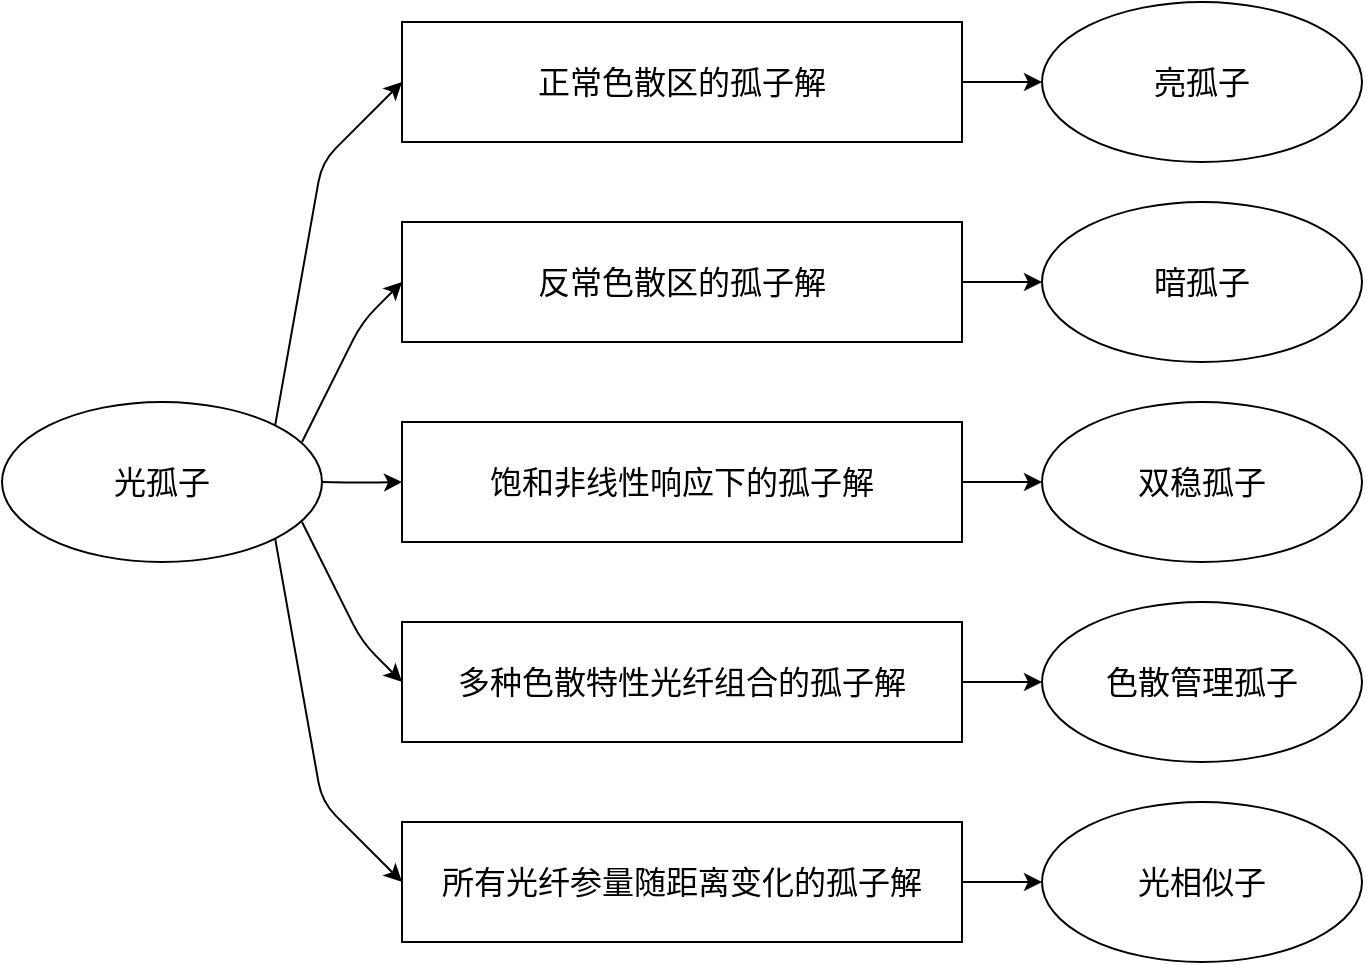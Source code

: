 <mxfile>
    <diagram id="a05lOtG-fHuhFx0qLCBT" name="第 1 页">
        <mxGraphModel dx="600" dy="351" grid="1" gridSize="10" guides="1" tooltips="1" connect="1" arrows="1" fold="1" page="1" pageScale="1" pageWidth="827" pageHeight="1169" background="#ffffff" math="0" shadow="0">
            <root>
                <mxCell id="0"/>
                <mxCell id="1" parent="0"/>
                <mxCell id="29" style="edgeStyle=none;html=1;exitX=1;exitY=0.5;exitDx=0;exitDy=0;entryX=0;entryY=0.5;entryDx=0;entryDy=0;fontSize=16;fontColor=#000000;strokeColor=#000000;" edge="1" parent="1" source="6" target="16">
                    <mxGeometry relative="1" as="geometry"/>
                </mxCell>
                <mxCell id="6" value="正常色散区的孤子解" style="rounded=0;whiteSpace=wrap;html=1;fontColor=#000000;strokeColor=#000000;fillColor=none;fontSize=16;" vertex="1" parent="1">
                    <mxGeometry x="240" y="170" width="280" height="60" as="geometry"/>
                </mxCell>
                <mxCell id="30" style="edgeStyle=none;html=1;exitX=1;exitY=0.5;exitDx=0;exitDy=0;entryX=0;entryY=0.5;entryDx=0;entryDy=0;fontSize=16;fontColor=#000000;strokeColor=#000000;" edge="1" parent="1" source="9" target="17">
                    <mxGeometry relative="1" as="geometry"/>
                </mxCell>
                <mxCell id="9" value="反常色散区的孤子解" style="rounded=0;whiteSpace=wrap;html=1;fontColor=#000000;strokeColor=#000000;fillColor=none;fontSize=16;" vertex="1" parent="1">
                    <mxGeometry x="240" y="270" width="280" height="60" as="geometry"/>
                </mxCell>
                <mxCell id="31" style="edgeStyle=none;html=1;exitX=1;exitY=0.5;exitDx=0;exitDy=0;entryX=0;entryY=0.5;entryDx=0;entryDy=0;fontSize=16;fontColor=#000000;strokeColor=#000000;" edge="1" parent="1" source="10" target="18">
                    <mxGeometry relative="1" as="geometry"/>
                </mxCell>
                <mxCell id="10" value="饱和非线性响应下的孤子解" style="rounded=0;whiteSpace=wrap;html=1;fontColor=#000000;strokeColor=#000000;fillColor=none;fontSize=16;" vertex="1" parent="1">
                    <mxGeometry x="240" y="370" width="280" height="60" as="geometry"/>
                </mxCell>
                <mxCell id="32" style="edgeStyle=none;html=1;exitX=1;exitY=0.5;exitDx=0;exitDy=0;entryX=0;entryY=0.5;entryDx=0;entryDy=0;fontSize=16;fontColor=#000000;strokeColor=#000000;" edge="1" parent="1" source="12" target="19">
                    <mxGeometry relative="1" as="geometry"/>
                </mxCell>
                <mxCell id="12" value="多种色散特性光纤组合的孤子解" style="rounded=0;whiteSpace=wrap;html=1;fontColor=#000000;strokeColor=#000000;fillColor=none;fontSize=16;" vertex="1" parent="1">
                    <mxGeometry x="240" y="470" width="280" height="60" as="geometry"/>
                </mxCell>
                <mxCell id="33" style="edgeStyle=none;html=1;exitX=1;exitY=0.5;exitDx=0;exitDy=0;entryX=0;entryY=0.5;entryDx=0;entryDy=0;fontSize=16;fontColor=#000000;strokeColor=#000000;" edge="1" parent="1" source="14" target="20">
                    <mxGeometry relative="1" as="geometry"/>
                </mxCell>
                <mxCell id="14" value="所有光纤参量随距离变化的孤子解" style="rounded=0;whiteSpace=wrap;html=1;fontColor=#000000;strokeColor=#000000;fillColor=none;fontSize=16;" vertex="1" parent="1">
                    <mxGeometry x="240" y="570" width="280" height="60" as="geometry"/>
                </mxCell>
                <mxCell id="21" style="html=1;exitX=1;exitY=0.5;exitDx=0;exitDy=0;entryX=0;entryY=0.5;entryDx=0;entryDy=0;fontColor=#000000;strokeColor=#000000;fontSize=16;edgeStyle=orthogonalEdgeStyle;curved=1;" edge="1" parent="1" target="10">
                    <mxGeometry relative="1" as="geometry">
                        <mxPoint x="200.0" y="400" as="sourcePoint"/>
                    </mxGeometry>
                </mxCell>
                <mxCell id="16" value="亮孤子" style="ellipse;whiteSpace=wrap;html=1;fontColor=#000000;strokeColor=#000000;fillColor=none;fontSize=16;" vertex="1" parent="1">
                    <mxGeometry x="560" y="160" width="160" height="80" as="geometry"/>
                </mxCell>
                <mxCell id="17" value="暗孤子" style="ellipse;whiteSpace=wrap;html=1;fontColor=#000000;strokeColor=#000000;fillColor=none;fontSize=16;" vertex="1" parent="1">
                    <mxGeometry x="560" y="260" width="160" height="80" as="geometry"/>
                </mxCell>
                <mxCell id="18" value="双稳孤子" style="ellipse;whiteSpace=wrap;html=1;fontColor=#000000;strokeColor=#000000;fillColor=none;fontSize=16;" vertex="1" parent="1">
                    <mxGeometry x="560" y="360" width="160" height="80" as="geometry"/>
                </mxCell>
                <mxCell id="19" value="色散管理孤子" style="ellipse;whiteSpace=wrap;html=1;fontColor=#000000;strokeColor=#000000;fillColor=none;fontSize=16;" vertex="1" parent="1">
                    <mxGeometry x="560" y="460" width="160" height="80" as="geometry"/>
                </mxCell>
                <mxCell id="20" value="光相似子" style="ellipse;whiteSpace=wrap;html=1;fontColor=#000000;strokeColor=#000000;fillColor=none;fontSize=16;" vertex="1" parent="1">
                    <mxGeometry x="560" y="560" width="160" height="80" as="geometry"/>
                </mxCell>
                <mxCell id="53" style="edgeStyle=none;html=1;exitX=1;exitY=0;exitDx=0;exitDy=0;entryX=0;entryY=0.5;entryDx=0;entryDy=0;fontSize=16;fontColor=#000000;strokeColor=#000000;" edge="1" parent="1" source="48" target="6">
                    <mxGeometry relative="1" as="geometry">
                        <Array as="points">
                            <mxPoint x="200" y="240"/>
                        </Array>
                    </mxGeometry>
                </mxCell>
                <mxCell id="54" style="edgeStyle=none;html=1;exitX=1;exitY=1;exitDx=0;exitDy=0;entryX=0;entryY=0.5;entryDx=0;entryDy=0;fontSize=16;fontColor=#000000;strokeColor=#000000;" edge="1" parent="1" source="48" target="14">
                    <mxGeometry relative="1" as="geometry">
                        <Array as="points">
                            <mxPoint x="200" y="560"/>
                        </Array>
                    </mxGeometry>
                </mxCell>
                <mxCell id="48" value="光孤子" style="ellipse;whiteSpace=wrap;html=1;fontColor=#000000;strokeColor=#000000;fillColor=none;fontSize=16;" vertex="1" parent="1">
                    <mxGeometry x="40" y="360" width="160" height="80" as="geometry"/>
                </mxCell>
                <mxCell id="55" value="" style="endArrow=classic;html=1;fontSize=16;fontColor=#000000;strokeColor=#000000;entryX=0;entryY=0.5;entryDx=0;entryDy=0;" edge="1" parent="1" target="9">
                    <mxGeometry width="50" height="50" relative="1" as="geometry">
                        <mxPoint x="190" y="380" as="sourcePoint"/>
                        <mxPoint x="240" y="330" as="targetPoint"/>
                        <Array as="points">
                            <mxPoint x="220" y="320"/>
                        </Array>
                    </mxGeometry>
                </mxCell>
                <mxCell id="56" value="" style="endArrow=classic;html=1;fontSize=16;fontColor=#000000;strokeColor=#000000;entryX=0;entryY=0.5;entryDx=0;entryDy=0;" edge="1" parent="1" target="12">
                    <mxGeometry width="50" height="50" relative="1" as="geometry">
                        <mxPoint x="190" y="420" as="sourcePoint"/>
                        <mxPoint x="240" y="370" as="targetPoint"/>
                        <Array as="points">
                            <mxPoint x="220" y="480"/>
                        </Array>
                    </mxGeometry>
                </mxCell>
            </root>
        </mxGraphModel>
    </diagram>
</mxfile>